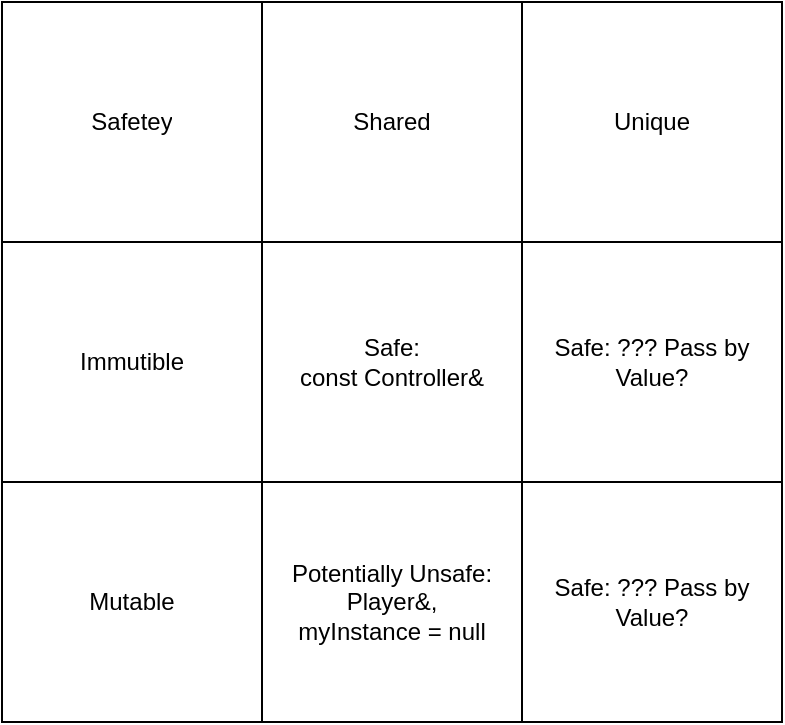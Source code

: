 <mxfile version="21.0.10" type="device"><diagram name="Page-1" id="Esu9xfp2r2_75j6divUj"><mxGraphModel dx="1434" dy="907" grid="1" gridSize="10" guides="1" tooltips="1" connect="1" arrows="1" fold="1" page="1" pageScale="1" pageWidth="850" pageHeight="1100" math="0" shadow="0"><root><mxCell id="0"/><mxCell id="1" parent="0"/><mxCell id="nsvleEo3bxrHOvj7CQQj-8" value="" style="shape=table;startSize=0;container=1;collapsible=0;childLayout=tableLayout;" vertex="1" parent="1"><mxGeometry width="390" height="360" as="geometry"/></mxCell><mxCell id="nsvleEo3bxrHOvj7CQQj-9" value="" style="shape=tableRow;horizontal=0;startSize=0;swimlaneHead=0;swimlaneBody=0;strokeColor=inherit;top=0;left=0;bottom=0;right=0;collapsible=0;dropTarget=0;fillColor=none;points=[[0,0.5],[1,0.5]];portConstraint=eastwest;" vertex="1" parent="nsvleEo3bxrHOvj7CQQj-8"><mxGeometry width="390" height="120" as="geometry"/></mxCell><mxCell id="nsvleEo3bxrHOvj7CQQj-10" value="Safetey" style="shape=partialRectangle;html=1;whiteSpace=wrap;connectable=0;strokeColor=inherit;overflow=hidden;fillColor=none;top=0;left=0;bottom=0;right=0;pointerEvents=1;" vertex="1" parent="nsvleEo3bxrHOvj7CQQj-9"><mxGeometry width="130" height="120" as="geometry"><mxRectangle width="130" height="120" as="alternateBounds"/></mxGeometry></mxCell><mxCell id="nsvleEo3bxrHOvj7CQQj-11" value="Shared" style="shape=partialRectangle;html=1;whiteSpace=wrap;connectable=0;strokeColor=inherit;overflow=hidden;fillColor=none;top=0;left=0;bottom=0;right=0;pointerEvents=1;" vertex="1" parent="nsvleEo3bxrHOvj7CQQj-9"><mxGeometry x="130" width="130" height="120" as="geometry"><mxRectangle width="130" height="120" as="alternateBounds"/></mxGeometry></mxCell><mxCell id="nsvleEo3bxrHOvj7CQQj-12" value="Unique" style="shape=partialRectangle;html=1;whiteSpace=wrap;connectable=0;strokeColor=inherit;overflow=hidden;fillColor=none;top=0;left=0;bottom=0;right=0;pointerEvents=1;" vertex="1" parent="nsvleEo3bxrHOvj7CQQj-9"><mxGeometry x="260" width="130" height="120" as="geometry"><mxRectangle width="130" height="120" as="alternateBounds"/></mxGeometry></mxCell><mxCell id="nsvleEo3bxrHOvj7CQQj-13" value="" style="shape=tableRow;horizontal=0;startSize=0;swimlaneHead=0;swimlaneBody=0;strokeColor=inherit;top=0;left=0;bottom=0;right=0;collapsible=0;dropTarget=0;fillColor=none;points=[[0,0.5],[1,0.5]];portConstraint=eastwest;" vertex="1" parent="nsvleEo3bxrHOvj7CQQj-8"><mxGeometry y="120" width="390" height="120" as="geometry"/></mxCell><mxCell id="nsvleEo3bxrHOvj7CQQj-14" value="Immutible" style="shape=partialRectangle;html=1;whiteSpace=wrap;connectable=0;strokeColor=inherit;overflow=hidden;fillColor=none;top=0;left=0;bottom=0;right=0;pointerEvents=1;" vertex="1" parent="nsvleEo3bxrHOvj7CQQj-13"><mxGeometry width="130" height="120" as="geometry"><mxRectangle width="130" height="120" as="alternateBounds"/></mxGeometry></mxCell><mxCell id="nsvleEo3bxrHOvj7CQQj-15" value="Safe: &lt;br&gt;const Controller&amp;amp;" style="shape=partialRectangle;html=1;whiteSpace=wrap;connectable=0;strokeColor=inherit;overflow=hidden;fillColor=none;top=0;left=0;bottom=0;right=0;pointerEvents=1;" vertex="1" parent="nsvleEo3bxrHOvj7CQQj-13"><mxGeometry x="130" width="130" height="120" as="geometry"><mxRectangle width="130" height="120" as="alternateBounds"/></mxGeometry></mxCell><mxCell id="nsvleEo3bxrHOvj7CQQj-16" value="Safe: ??? Pass by Value?" style="shape=partialRectangle;html=1;whiteSpace=wrap;connectable=0;strokeColor=inherit;overflow=hidden;fillColor=none;top=0;left=0;bottom=0;right=0;pointerEvents=1;" vertex="1" parent="nsvleEo3bxrHOvj7CQQj-13"><mxGeometry x="260" width="130" height="120" as="geometry"><mxRectangle width="130" height="120" as="alternateBounds"/></mxGeometry></mxCell><mxCell id="nsvleEo3bxrHOvj7CQQj-17" value="" style="shape=tableRow;horizontal=0;startSize=0;swimlaneHead=0;swimlaneBody=0;strokeColor=inherit;top=0;left=0;bottom=0;right=0;collapsible=0;dropTarget=0;fillColor=none;points=[[0,0.5],[1,0.5]];portConstraint=eastwest;" vertex="1" parent="nsvleEo3bxrHOvj7CQQj-8"><mxGeometry y="240" width="390" height="120" as="geometry"/></mxCell><mxCell id="nsvleEo3bxrHOvj7CQQj-18" value="Mutable" style="shape=partialRectangle;html=1;whiteSpace=wrap;connectable=0;strokeColor=inherit;overflow=hidden;fillColor=none;top=0;left=0;bottom=0;right=0;pointerEvents=1;" vertex="1" parent="nsvleEo3bxrHOvj7CQQj-17"><mxGeometry width="130" height="120" as="geometry"><mxRectangle width="130" height="120" as="alternateBounds"/></mxGeometry></mxCell><mxCell id="nsvleEo3bxrHOvj7CQQj-19" value="Potentially Unsafe: &lt;br&gt;Player&amp;amp;, &lt;br&gt;myInstance = null" style="shape=partialRectangle;html=1;whiteSpace=wrap;connectable=0;strokeColor=inherit;overflow=hidden;fillColor=none;top=0;left=0;bottom=0;right=0;pointerEvents=1;" vertex="1" parent="nsvleEo3bxrHOvj7CQQj-17"><mxGeometry x="130" width="130" height="120" as="geometry"><mxRectangle width="130" height="120" as="alternateBounds"/></mxGeometry></mxCell><mxCell id="nsvleEo3bxrHOvj7CQQj-20" value="Safe: ??? Pass by Value?" style="shape=partialRectangle;html=1;whiteSpace=wrap;connectable=0;strokeColor=inherit;overflow=hidden;fillColor=none;top=0;left=0;bottom=0;right=0;pointerEvents=1;" vertex="1" parent="nsvleEo3bxrHOvj7CQQj-17"><mxGeometry x="260" width="130" height="120" as="geometry"><mxRectangle width="130" height="120" as="alternateBounds"/></mxGeometry></mxCell></root></mxGraphModel></diagram></mxfile>